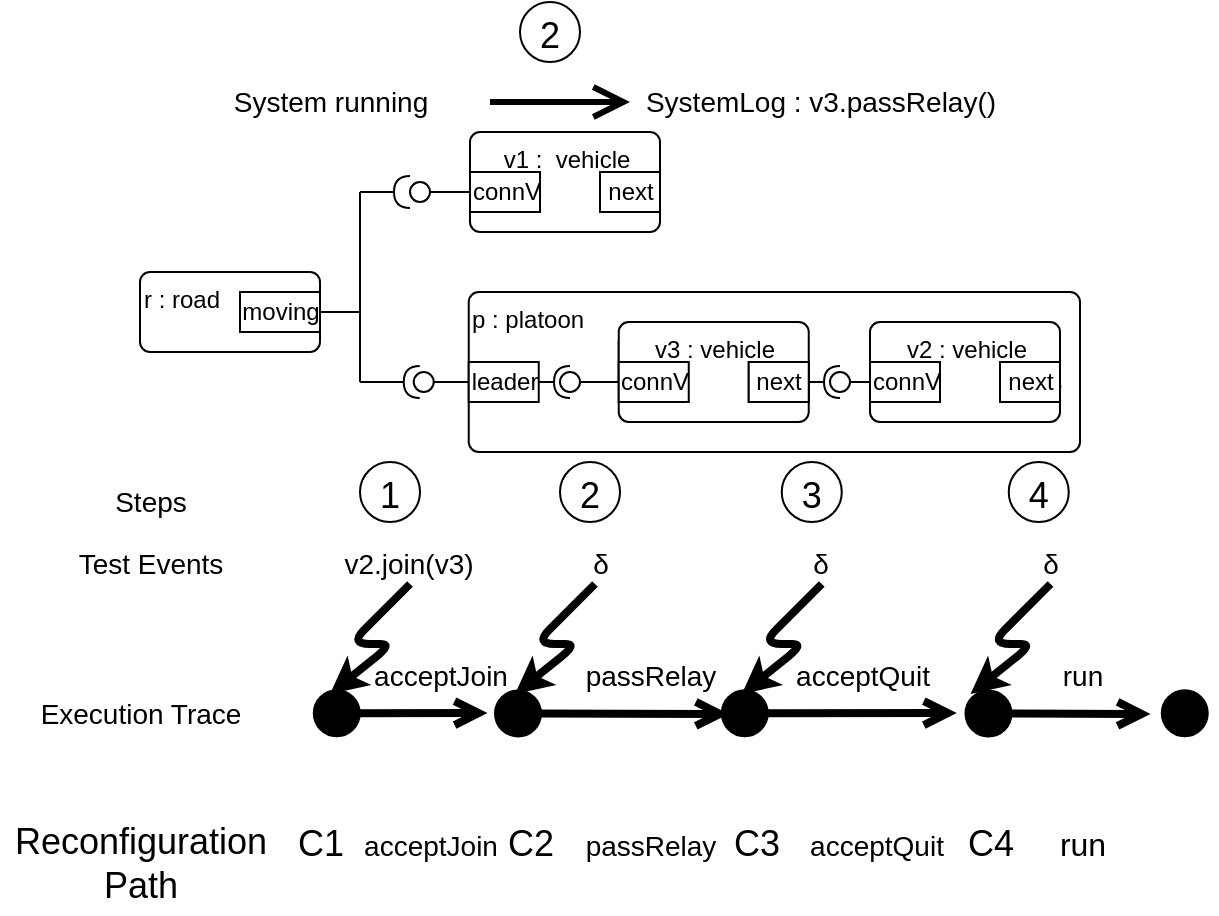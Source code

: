 <mxfile version="15.9.4" type="github">
  <diagram id="lkJuV_8Hjz_u02hnOVFe" name="Page-1">
    <mxGraphModel dx="1422" dy="734" grid="1" gridSize="10" guides="1" tooltips="1" connect="1" arrows="1" fold="1" page="1" pageScale="1" pageWidth="827" pageHeight="1169" math="0" shadow="0">
      <root>
        <mxCell id="0" />
        <mxCell id="1" parent="0" />
        <mxCell id="5u9mOlkTlji1emKZOkSA-1" value="p : platoon" style="html=1;align=left;verticalAlign=top;rounded=1;absoluteArcSize=1;arcSize=10;dashed=0;" parent="1" vertex="1">
          <mxGeometry x="314.37" y="305" width="305.63" height="80" as="geometry" />
        </mxCell>
        <mxCell id="5u9mOlkTlji1emKZOkSA-2" value="connV" style="html=1;" parent="1" vertex="1">
          <mxGeometry x="389.37" y="330" width="50" height="20" as="geometry" />
        </mxCell>
        <mxCell id="5u9mOlkTlji1emKZOkSA-3" value="v3 : vehicle" style="html=1;align=center;verticalAlign=top;rounded=1;absoluteArcSize=1;arcSize=10;dashed=0;" parent="1" vertex="1">
          <mxGeometry x="389.37" y="320" width="95" height="50" as="geometry" />
        </mxCell>
        <mxCell id="5u9mOlkTlji1emKZOkSA-4" value="connV" style="html=1;" parent="1" vertex="1">
          <mxGeometry x="389.37" y="340" width="35" height="20" as="geometry" />
        </mxCell>
        <mxCell id="5u9mOlkTlji1emKZOkSA-5" value="docks" style="html=1;" parent="1" vertex="1">
          <mxGeometry x="454.37" y="340" width="30" height="20" as="geometry" />
        </mxCell>
        <mxCell id="5u9mOlkTlji1emKZOkSA-6" value="connV" style="html=1;" parent="1" vertex="1">
          <mxGeometry x="515" y="330" width="50" height="20" as="geometry" />
        </mxCell>
        <mxCell id="5u9mOlkTlji1emKZOkSA-7" value="v2 : vehicle" style="html=1;align=center;verticalAlign=top;rounded=1;absoluteArcSize=1;arcSize=10;dashed=0;" parent="1" vertex="1">
          <mxGeometry x="515" y="320" width="95" height="50" as="geometry" />
        </mxCell>
        <mxCell id="5u9mOlkTlji1emKZOkSA-8" value="connV" style="html=1;" parent="1" vertex="1">
          <mxGeometry x="515" y="340" width="35" height="20" as="geometry" />
        </mxCell>
        <mxCell id="5u9mOlkTlji1emKZOkSA-9" value="" style="rounded=0;orthogonalLoop=1;jettySize=auto;html=1;endArrow=none;endFill=0;exitX=0;exitY=0.5;exitDx=0;exitDy=0;" parent="1" source="5u9mOlkTlji1emKZOkSA-8" target="5u9mOlkTlji1emKZOkSA-11" edge="1">
          <mxGeometry relative="1" as="geometry">
            <mxPoint x="484.37" y="350" as="sourcePoint" />
          </mxGeometry>
        </mxCell>
        <mxCell id="5u9mOlkTlji1emKZOkSA-10" value="" style="rounded=0;orthogonalLoop=1;jettySize=auto;html=1;endArrow=halfCircle;endFill=0;endSize=6;strokeWidth=1;exitX=1;exitY=0.5;exitDx=0;exitDy=0;" parent="1" source="5u9mOlkTlji1emKZOkSA-22" edge="1">
          <mxGeometry relative="1" as="geometry">
            <mxPoint x="490" y="390" as="sourcePoint" />
            <mxPoint x="500" y="350" as="targetPoint" />
            <Array as="points">
              <mxPoint x="500" y="350" />
            </Array>
          </mxGeometry>
        </mxCell>
        <mxCell id="5u9mOlkTlji1emKZOkSA-11" value="" style="ellipse;whiteSpace=wrap;html=1;fontFamily=Helvetica;fontSize=12;fontColor=#000000;align=center;strokeColor=#000000;fillColor=#ffffff;points=[];aspect=fixed;resizable=0;" parent="1" vertex="1">
          <mxGeometry x="495" y="345" width="10" height="10" as="geometry" />
        </mxCell>
        <mxCell id="5u9mOlkTlji1emKZOkSA-12" value="docks" style="html=1;" parent="1" vertex="1">
          <mxGeometry x="580" y="340" width="30" height="20" as="geometry" />
        </mxCell>
        <mxCell id="5u9mOlkTlji1emKZOkSA-13" value="leader" style="html=1;" parent="1" vertex="1">
          <mxGeometry x="314.37" y="340" width="35" height="20" as="geometry" />
        </mxCell>
        <mxCell id="5u9mOlkTlji1emKZOkSA-14" value="" style="rounded=0;orthogonalLoop=1;jettySize=auto;html=1;endArrow=none;endFill=0;exitX=0;exitY=0.5;exitDx=0;exitDy=0;" parent="1" source="5u9mOlkTlji1emKZOkSA-4" edge="1">
          <mxGeometry relative="1" as="geometry">
            <mxPoint x="410" y="420" as="sourcePoint" />
            <mxPoint x="369.37" y="350" as="targetPoint" />
            <Array as="points" />
          </mxGeometry>
        </mxCell>
        <mxCell id="5u9mOlkTlji1emKZOkSA-15" value="" style="rounded=0;orthogonalLoop=1;jettySize=auto;html=1;endArrow=halfCircle;endFill=0;endSize=6;strokeWidth=1;" parent="1" edge="1">
          <mxGeometry relative="1" as="geometry">
            <mxPoint x="372.37" y="350" as="sourcePoint" />
            <mxPoint x="372.37" y="350" as="targetPoint" />
          </mxGeometry>
        </mxCell>
        <mxCell id="5u9mOlkTlji1emKZOkSA-16" value="" style="ellipse;whiteSpace=wrap;html=1;fontFamily=Helvetica;fontSize=12;fontColor=#000000;align=center;strokeColor=#000000;fillColor=#ffffff;points=[];aspect=fixed;resizable=0;" parent="1" vertex="1">
          <mxGeometry x="360" y="345" width="10" height="10" as="geometry" />
        </mxCell>
        <mxCell id="5u9mOlkTlji1emKZOkSA-17" value="" style="rounded=0;orthogonalLoop=1;jettySize=auto;html=1;endArrow=halfCircle;endFill=0;endSize=6;strokeWidth=1;exitX=1;exitY=0.5;exitDx=0;exitDy=0;" parent="1" source="5u9mOlkTlji1emKZOkSA-13" edge="1">
          <mxGeometry relative="1" as="geometry">
            <mxPoint x="389.37" y="350" as="sourcePoint" />
            <mxPoint x="365" y="350" as="targetPoint" />
            <Array as="points" />
          </mxGeometry>
        </mxCell>
        <mxCell id="5u9mOlkTlji1emKZOkSA-21" value="2" style="ellipse;fillColor=#ffffff;strokeColor=#000000;fontSize=18;" parent="1" vertex="1">
          <mxGeometry x="340" y="160" width="30" height="30" as="geometry" />
        </mxCell>
        <mxCell id="5u9mOlkTlji1emKZOkSA-22" value="next" style="html=1;" parent="1" vertex="1">
          <mxGeometry x="454.37" y="340" width="30" height="20" as="geometry" />
        </mxCell>
        <mxCell id="5u9mOlkTlji1emKZOkSA-23" value="next" style="html=1;" parent="1" vertex="1">
          <mxGeometry x="580" y="340" width="30" height="20" as="geometry" />
        </mxCell>
        <mxCell id="5u9mOlkTlji1emKZOkSA-24" value="&lt;div align=&quot;left&quot;&gt;r : road&lt;/div&gt;" style="html=1;align=left;verticalAlign=top;rounded=1;absoluteArcSize=1;arcSize=10;dashed=0;" parent="1" vertex="1">
          <mxGeometry x="150" y="295" width="90" height="40" as="geometry" />
        </mxCell>
        <mxCell id="5u9mOlkTlji1emKZOkSA-25" value="" style="rounded=0;orthogonalLoop=1;jettySize=auto;html=1;endArrow=none;endFill=0;exitX=1;exitY=0.5;exitDx=0;exitDy=0;" parent="1" source="5u9mOlkTlji1emKZOkSA-24" edge="1">
          <mxGeometry relative="1" as="geometry">
            <mxPoint x="375" y="430" as="sourcePoint" />
            <mxPoint x="260" y="255" as="targetPoint" />
            <Array as="points">
              <mxPoint x="260" y="315" />
              <mxPoint x="260" y="255" />
            </Array>
          </mxGeometry>
        </mxCell>
        <mxCell id="5u9mOlkTlji1emKZOkSA-26" value="v1 :&amp;nbsp; vehicle" style="html=1;align=center;verticalAlign=top;rounded=1;absoluteArcSize=1;arcSize=10;dashed=0;" parent="1" vertex="1">
          <mxGeometry x="315" y="225" width="95" height="50" as="geometry" />
        </mxCell>
        <mxCell id="5u9mOlkTlji1emKZOkSA-27" value="connV" style="html=1;" parent="1" vertex="1">
          <mxGeometry x="315" y="245" width="35" height="20" as="geometry" />
        </mxCell>
        <mxCell id="5u9mOlkTlji1emKZOkSA-28" value="next" style="html=1;" parent="1" vertex="1">
          <mxGeometry x="380" y="245" width="30" height="20" as="geometry" />
        </mxCell>
        <mxCell id="5u9mOlkTlji1emKZOkSA-29" value="" style="rounded=0;orthogonalLoop=1;jettySize=auto;html=1;endArrow=none;endFill=0;exitX=1;exitY=0.5;exitDx=0;exitDy=0;" parent="1" source="5u9mOlkTlji1emKZOkSA-24" edge="1">
          <mxGeometry relative="1" as="geometry">
            <mxPoint x="238" y="434" as="sourcePoint" />
            <mxPoint x="260" y="350" as="targetPoint" />
            <Array as="points">
              <mxPoint x="260" y="315" />
            </Array>
          </mxGeometry>
        </mxCell>
        <mxCell id="5u9mOlkTlji1emKZOkSA-30" value="" style="ellipse;whiteSpace=wrap;html=1;fontFamily=Helvetica;fontSize=12;fontColor=#000000;align=center;strokeColor=#000000;fillColor=#ffffff;points=[];aspect=fixed;resizable=0;" parent="1" vertex="1">
          <mxGeometry x="286.87" y="345" width="10" height="10" as="geometry" />
        </mxCell>
        <mxCell id="5u9mOlkTlji1emKZOkSA-31" value="" style="rounded=1;orthogonalLoop=1;jettySize=auto;html=1;endArrow=halfCircle;endFill=0;endSize=6;strokeWidth=1;targetPerimeterSpacing=-3;sourcePerimeterSpacing=0;" parent="1" target="5u9mOlkTlji1emKZOkSA-30" edge="1">
          <mxGeometry relative="1" as="geometry">
            <mxPoint x="260" y="350" as="sourcePoint" />
            <mxPoint x="291.87" y="350" as="targetPoint" />
            <Array as="points">
              <mxPoint x="270" y="350" />
              <mxPoint x="280" y="350" />
            </Array>
          </mxGeometry>
        </mxCell>
        <mxCell id="5u9mOlkTlji1emKZOkSA-32" value="connV" style="html=1;" parent="1" vertex="1">
          <mxGeometry x="200" y="305" width="40" height="20" as="geometry" />
        </mxCell>
        <mxCell id="5u9mOlkTlji1emKZOkSA-33" value="moving" style="html=1;" parent="1" vertex="1">
          <mxGeometry x="200" y="305" width="40" height="20" as="geometry" />
        </mxCell>
        <mxCell id="5u9mOlkTlji1emKZOkSA-34" value="" style="rounded=0;orthogonalLoop=1;jettySize=auto;html=1;endArrow=none;endFill=0;exitX=0;exitY=0.5;exitDx=0;exitDy=0;" parent="1" source="5u9mOlkTlji1emKZOkSA-13" edge="1">
          <mxGeometry relative="1" as="geometry">
            <mxPoint x="311.87" y="350" as="sourcePoint" />
            <mxPoint x="296.87" y="350" as="targetPoint" />
          </mxGeometry>
        </mxCell>
        <mxCell id="5u9mOlkTlji1emKZOkSA-35" value="" style="ellipse;whiteSpace=wrap;html=1;fontFamily=Helvetica;fontSize=12;fontColor=#000000;align=center;strokeColor=#000000;fillColor=#ffffff;points=[];aspect=fixed;resizable=0;" parent="1" vertex="1">
          <mxGeometry x="285" y="250" width="10" height="10" as="geometry" />
        </mxCell>
        <mxCell id="5u9mOlkTlji1emKZOkSA-36" value="" style="rounded=0;orthogonalLoop=1;jettySize=auto;html=1;endArrow=halfCircle;endFill=0;endSize=6;strokeWidth=1;" parent="1" target="5u9mOlkTlji1emKZOkSA-35" edge="1">
          <mxGeometry relative="1" as="geometry">
            <mxPoint x="260" y="255" as="sourcePoint" />
            <mxPoint x="290" y="245" as="targetPoint" />
            <Array as="points" />
          </mxGeometry>
        </mxCell>
        <mxCell id="5u9mOlkTlji1emKZOkSA-37" value="" style="rounded=0;orthogonalLoop=1;jettySize=auto;html=1;endArrow=none;endFill=0;exitX=0;exitY=0.5;exitDx=0;exitDy=0;" parent="1" edge="1">
          <mxGeometry relative="1" as="geometry">
            <mxPoint x="315" y="255" as="sourcePoint" />
            <mxPoint x="295" y="255" as="targetPoint" />
          </mxGeometry>
        </mxCell>
        <mxCell id="5u9mOlkTlji1emKZOkSA-38" value="&lt;font style=&quot;font-size: 14px&quot;&gt;System running&lt;br&gt;&lt;/font&gt;" style="text;html=1;align=center;verticalAlign=middle;resizable=0;points=[];autosize=1;" parent="1" vertex="1">
          <mxGeometry x="190" y="200" width="110" height="20" as="geometry" />
        </mxCell>
        <mxCell id="5u9mOlkTlji1emKZOkSA-39" value="" style="endArrow=open;endFill=1;endSize=12;html=1;strokeWidth=3;" parent="1" edge="1">
          <mxGeometry width="160" relative="1" as="geometry">
            <mxPoint x="325" y="210" as="sourcePoint" />
            <mxPoint x="395" y="210" as="targetPoint" />
          </mxGeometry>
        </mxCell>
        <mxCell id="5u9mOlkTlji1emKZOkSA-40" value="&lt;font style=&quot;font-size: 14px&quot;&gt;SystemLog : v3.passRelay()&lt;/font&gt;" style="text;html=1;align=center;verticalAlign=middle;resizable=0;points=[];autosize=1;" parent="1" vertex="1">
          <mxGeometry x="395" y="200" width="190" height="20" as="geometry" />
        </mxCell>
        <mxCell id="pqJGfPliOIPzBImoTOdj-1" value="&lt;font style=&quot;font-size: 14px&quot;&gt;Test Events &lt;/font&gt;" style="text;html=1;align=center;verticalAlign=middle;resizable=0;points=[];autosize=1;fontSize=18;" vertex="1" parent="1">
          <mxGeometry x="110" y="425" width="90" height="30" as="geometry" />
        </mxCell>
        <mxCell id="pqJGfPliOIPzBImoTOdj-2" value="Reconfiguration&lt;br&gt;Path" style="text;html=1;align=center;verticalAlign=middle;resizable=0;points=[];autosize=1;fontSize=18;" vertex="1" parent="1">
          <mxGeometry x="80" y="566" width="140" height="50" as="geometry" />
        </mxCell>
        <mxCell id="pqJGfPliOIPzBImoTOdj-3" value="" style="endArrow=open;startArrow=circle;endFill=0;startFill=1;endSize=8;html=1;strokeWidth=4;fontSize=18;" edge="1" parent="1">
          <mxGeometry width="160" relative="1" as="geometry">
            <mxPoint x="234.38" y="515.67" as="sourcePoint" />
            <mxPoint x="323.76" y="515.5" as="targetPoint" />
          </mxGeometry>
        </mxCell>
        <mxCell id="pqJGfPliOIPzBImoTOdj-4" value="C1" style="text;html=1;align=center;verticalAlign=middle;resizable=0;points=[];autosize=1;fontSize=18;" vertex="1" parent="1">
          <mxGeometry x="220" y="566" width="40" height="30" as="geometry" />
        </mxCell>
        <mxCell id="pqJGfPliOIPzBImoTOdj-5" value="" style="endArrow=open;startArrow=circle;endFill=0;startFill=1;endSize=8;html=1;strokeWidth=4;fontSize=18;" edge="1" parent="1">
          <mxGeometry width="160" relative="1" as="geometry">
            <mxPoint x="438.38" y="515.67" as="sourcePoint" />
            <mxPoint x="558.38" y="515.5" as="targetPoint" />
          </mxGeometry>
        </mxCell>
        <mxCell id="pqJGfPliOIPzBImoTOdj-6" value="" style="endArrow=open;startArrow=circle;endFill=0;startFill=1;endSize=8;html=1;strokeWidth=4;fontSize=18;" edge="1" parent="1">
          <mxGeometry width="160" relative="1" as="geometry">
            <mxPoint x="560.25" y="515.67" as="sourcePoint" />
            <mxPoint x="655.26" y="516" as="targetPoint" />
          </mxGeometry>
        </mxCell>
        <mxCell id="pqJGfPliOIPzBImoTOdj-7" value="" style="endArrow=none;startArrow=circle;endFill=0;startFill=1;endSize=8;html=1;strokeWidth=4;fontSize=18;" edge="1" parent="1">
          <mxGeometry width="160" relative="1" as="geometry">
            <mxPoint x="658.38" y="515.84" as="sourcePoint" />
            <mxPoint x="678.38" y="515.5" as="targetPoint" />
          </mxGeometry>
        </mxCell>
        <mxCell id="pqJGfPliOIPzBImoTOdj-8" value="C4" style="text;html=1;align=center;verticalAlign=middle;resizable=0;points=[];autosize=1;fontSize=18;" vertex="1" parent="1">
          <mxGeometry x="555" y="566" width="40" height="30" as="geometry" />
        </mxCell>
        <mxCell id="pqJGfPliOIPzBImoTOdj-9" value="&lt;font style=&quot;font-size: 14px&quot;&gt;passRelay&lt;/font&gt;" style="text;html=1;align=center;verticalAlign=middle;resizable=0;points=[];autosize=1;fontSize=18;" vertex="1" parent="1">
          <mxGeometry x="365" y="481" width="80" height="30" as="geometry" />
        </mxCell>
        <mxCell id="pqJGfPliOIPzBImoTOdj-10" value="" style="endArrow=classic;html=1;strokeWidth=4;fontSize=18;" edge="1" parent="1">
          <mxGeometry width="50" height="50" relative="1" as="geometry">
            <mxPoint x="377.5" y="451" as="sourcePoint" />
            <mxPoint x="337.5" y="506" as="targetPoint" />
            <Array as="points">
              <mxPoint x="347.5" y="481" />
              <mxPoint x="368.5" y="481" />
            </Array>
          </mxGeometry>
        </mxCell>
        <mxCell id="pqJGfPliOIPzBImoTOdj-11" value="&lt;font style=&quot;font-size: 14px&quot;&gt;v2.join(v3)&lt;/font&gt;" style="text;html=1;align=center;verticalAlign=middle;resizable=0;points=[];autosize=1;fontSize=18;" vertex="1" parent="1">
          <mxGeometry x="244.38" y="425" width="80" height="30" as="geometry" />
        </mxCell>
        <mxCell id="pqJGfPliOIPzBImoTOdj-12" value="" style="endArrow=open;startArrow=circle;endFill=0;startFill=1;endSize=8;html=1;strokeWidth=4;fontSize=18;" edge="1" parent="1">
          <mxGeometry width="160" relative="1" as="geometry">
            <mxPoint x="325" y="515.67" as="sourcePoint" />
            <mxPoint x="444.38" y="516" as="targetPoint" />
          </mxGeometry>
        </mxCell>
        <mxCell id="pqJGfPliOIPzBImoTOdj-13" value="C2" style="text;html=1;align=center;verticalAlign=middle;resizable=0;points=[];autosize=1;fontSize=18;" vertex="1" parent="1">
          <mxGeometry x="325" y="566" width="40" height="30" as="geometry" />
        </mxCell>
        <mxCell id="pqJGfPliOIPzBImoTOdj-14" value="C3" style="text;html=1;align=center;verticalAlign=middle;resizable=0;points=[];autosize=1;fontSize=18;" vertex="1" parent="1">
          <mxGeometry x="438.38" y="566" width="40" height="30" as="geometry" />
        </mxCell>
        <mxCell id="pqJGfPliOIPzBImoTOdj-15" value="&lt;font style=&quot;font-size: 14px&quot;&gt;run&lt;/font&gt;" style="text;html=1;align=center;verticalAlign=middle;resizable=0;points=[];autosize=1;fontSize=18;" vertex="1" parent="1">
          <mxGeometry x="600.88" y="481" width="40" height="30" as="geometry" />
        </mxCell>
        <mxCell id="pqJGfPliOIPzBImoTOdj-16" value="4" style="ellipse;fillColor=#ffffff;strokeColor=#000000;fontSize=18;" vertex="1" parent="1">
          <mxGeometry x="584.37" y="390" width="30" height="30" as="geometry" />
        </mxCell>
        <mxCell id="pqJGfPliOIPzBImoTOdj-17" value="3" style="ellipse;fillColor=#ffffff;strokeColor=#000000;fontSize=18;" vertex="1" parent="1">
          <mxGeometry x="470.88" y="390" width="30" height="30" as="geometry" />
        </mxCell>
        <mxCell id="pqJGfPliOIPzBImoTOdj-18" value="2" style="ellipse;fillColor=#ffffff;strokeColor=#000000;fontSize=18;" vertex="1" parent="1">
          <mxGeometry x="360" y="390" width="30" height="30" as="geometry" />
        </mxCell>
        <mxCell id="pqJGfPliOIPzBImoTOdj-19" value="1" style="ellipse;fillColor=#ffffff;strokeColor=#000000;fontSize=18;" vertex="1" parent="1">
          <mxGeometry x="260" y="390" width="30" height="30" as="geometry" />
        </mxCell>
        <mxCell id="pqJGfPliOIPzBImoTOdj-20" value="&lt;font style=&quot;font-size: 14px&quot;&gt;acceptJoin&lt;/font&gt;" style="text;html=1;align=center;verticalAlign=middle;resizable=0;points=[];autosize=1;fontSize=18;" vertex="1" parent="1">
          <mxGeometry x="260" y="481" width="80" height="30" as="geometry" />
        </mxCell>
        <mxCell id="pqJGfPliOIPzBImoTOdj-21" value="&lt;font style=&quot;font-size: 14px&quot;&gt;acceptQuit&lt;/font&gt;" style="text;html=1;align=center;verticalAlign=middle;resizable=0;points=[];autosize=1;fontSize=18;" vertex="1" parent="1">
          <mxGeometry x="470.88" y="481" width="80" height="30" as="geometry" />
        </mxCell>
        <mxCell id="pqJGfPliOIPzBImoTOdj-22" value="&lt;font style=&quot;font-size: 14px&quot;&gt; δ&lt;/font&gt;" style="text;html=1;align=center;verticalAlign=middle;resizable=0;points=[];autosize=1;fontSize=18;" vertex="1" parent="1">
          <mxGeometry x="480" y="425" width="20" height="30" as="geometry" />
        </mxCell>
        <mxCell id="pqJGfPliOIPzBImoTOdj-23" value="&lt;font style=&quot;font-size: 14px&quot;&gt; δ&lt;/font&gt;" style="text;html=1;align=center;verticalAlign=middle;resizable=0;points=[];autosize=1;fontSize=18;" vertex="1" parent="1">
          <mxGeometry x="370" y="425" width="20" height="30" as="geometry" />
        </mxCell>
        <mxCell id="pqJGfPliOIPzBImoTOdj-24" value="&lt;font style=&quot;font-size: 14px&quot;&gt;Steps&lt;/font&gt;" style="text;html=1;align=center;verticalAlign=middle;resizable=0;points=[];autosize=1;strokeColor=none;" vertex="1" parent="1">
          <mxGeometry x="130" y="400" width="50" height="20" as="geometry" />
        </mxCell>
        <mxCell id="pqJGfPliOIPzBImoTOdj-25" value="&lt;font style=&quot;font-size: 14px&quot;&gt;Execution Trace&lt;/font&gt;" style="text;html=1;align=center;verticalAlign=middle;resizable=0;points=[];autosize=1;strokeColor=none;" vertex="1" parent="1">
          <mxGeometry x="90" y="506" width="120" height="20" as="geometry" />
        </mxCell>
        <mxCell id="pqJGfPliOIPzBImoTOdj-26" value="&lt;font style=&quot;font-size: 16px&quot;&gt;run&lt;/font&gt;" style="text;html=1;align=center;verticalAlign=middle;resizable=0;points=[];autosize=1;fontSize=18;" vertex="1" parent="1">
          <mxGeometry x="600.88" y="566" width="40" height="30" as="geometry" />
        </mxCell>
        <mxCell id="pqJGfPliOIPzBImoTOdj-27" value="&lt;font style=&quot;font-size: 14px&quot;&gt;acceptJoin&lt;/font&gt;" style="text;html=1;align=center;verticalAlign=middle;resizable=0;points=[];autosize=1;fontSize=18;" vertex="1" parent="1">
          <mxGeometry x="255" y="566" width="80" height="30" as="geometry" />
        </mxCell>
        <mxCell id="pqJGfPliOIPzBImoTOdj-28" value="&lt;font style=&quot;font-size: 14px&quot;&gt;acceptQuit&lt;/font&gt;" style="text;html=1;align=center;verticalAlign=middle;resizable=0;points=[];autosize=1;fontSize=18;" vertex="1" parent="1">
          <mxGeometry x="478.38" y="566" width="80" height="30" as="geometry" />
        </mxCell>
        <mxCell id="pqJGfPliOIPzBImoTOdj-29" value="" style="endArrow=classic;html=1;strokeWidth=4;fontSize=18;" edge="1" parent="1">
          <mxGeometry width="50" height="50" relative="1" as="geometry">
            <mxPoint x="490.88" y="451" as="sourcePoint" />
            <mxPoint x="450.88" y="506" as="targetPoint" />
            <Array as="points">
              <mxPoint x="460.88" y="481" />
              <mxPoint x="481.88" y="481" />
            </Array>
          </mxGeometry>
        </mxCell>
        <mxCell id="pqJGfPliOIPzBImoTOdj-30" value="" style="endArrow=classic;html=1;strokeWidth=4;fontSize=18;" edge="1" parent="1">
          <mxGeometry width="50" height="50" relative="1" as="geometry">
            <mxPoint x="605.26" y="451" as="sourcePoint" />
            <mxPoint x="565.26" y="506" as="targetPoint" />
            <Array as="points">
              <mxPoint x="575.26" y="481" />
              <mxPoint x="596.26" y="481" />
            </Array>
          </mxGeometry>
        </mxCell>
        <mxCell id="pqJGfPliOIPzBImoTOdj-31" value="" style="endArrow=classic;html=1;strokeWidth=4;fontSize=18;" edge="1" parent="1">
          <mxGeometry width="50" height="50" relative="1" as="geometry">
            <mxPoint x="285" y="451" as="sourcePoint" />
            <mxPoint x="245" y="506" as="targetPoint" />
            <Array as="points">
              <mxPoint x="255" y="481" />
              <mxPoint x="276" y="481" />
            </Array>
          </mxGeometry>
        </mxCell>
        <mxCell id="pqJGfPliOIPzBImoTOdj-32" value="&lt;font style=&quot;font-size: 14px&quot;&gt; δ&lt;/font&gt;" style="text;html=1;align=center;verticalAlign=middle;resizable=0;points=[];autosize=1;fontSize=18;" vertex="1" parent="1">
          <mxGeometry x="595" y="425" width="20" height="30" as="geometry" />
        </mxCell>
        <mxCell id="pqJGfPliOIPzBImoTOdj-33" value="&lt;font style=&quot;font-size: 14px&quot;&gt;passRelay&lt;/font&gt;" style="text;html=1;align=center;verticalAlign=middle;resizable=0;points=[];autosize=1;fontSize=18;" vertex="1" parent="1">
          <mxGeometry x="365" y="566" width="80" height="30" as="geometry" />
        </mxCell>
      </root>
    </mxGraphModel>
  </diagram>
</mxfile>
